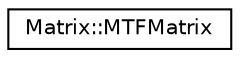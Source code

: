 digraph "Graphical Class Hierarchy"
{
  edge [fontname="Helvetica",fontsize="10",labelfontname="Helvetica",labelfontsize="10"];
  node [fontname="Helvetica",fontsize="10",shape=record];
  rankdir="LR";
  Node1 [label="Matrix::MTFMatrix",height=0.2,width=0.4,color="black", fillcolor="white", style="filled",URL="$classMatrix_1_1MTFMatrix.html"];
}
